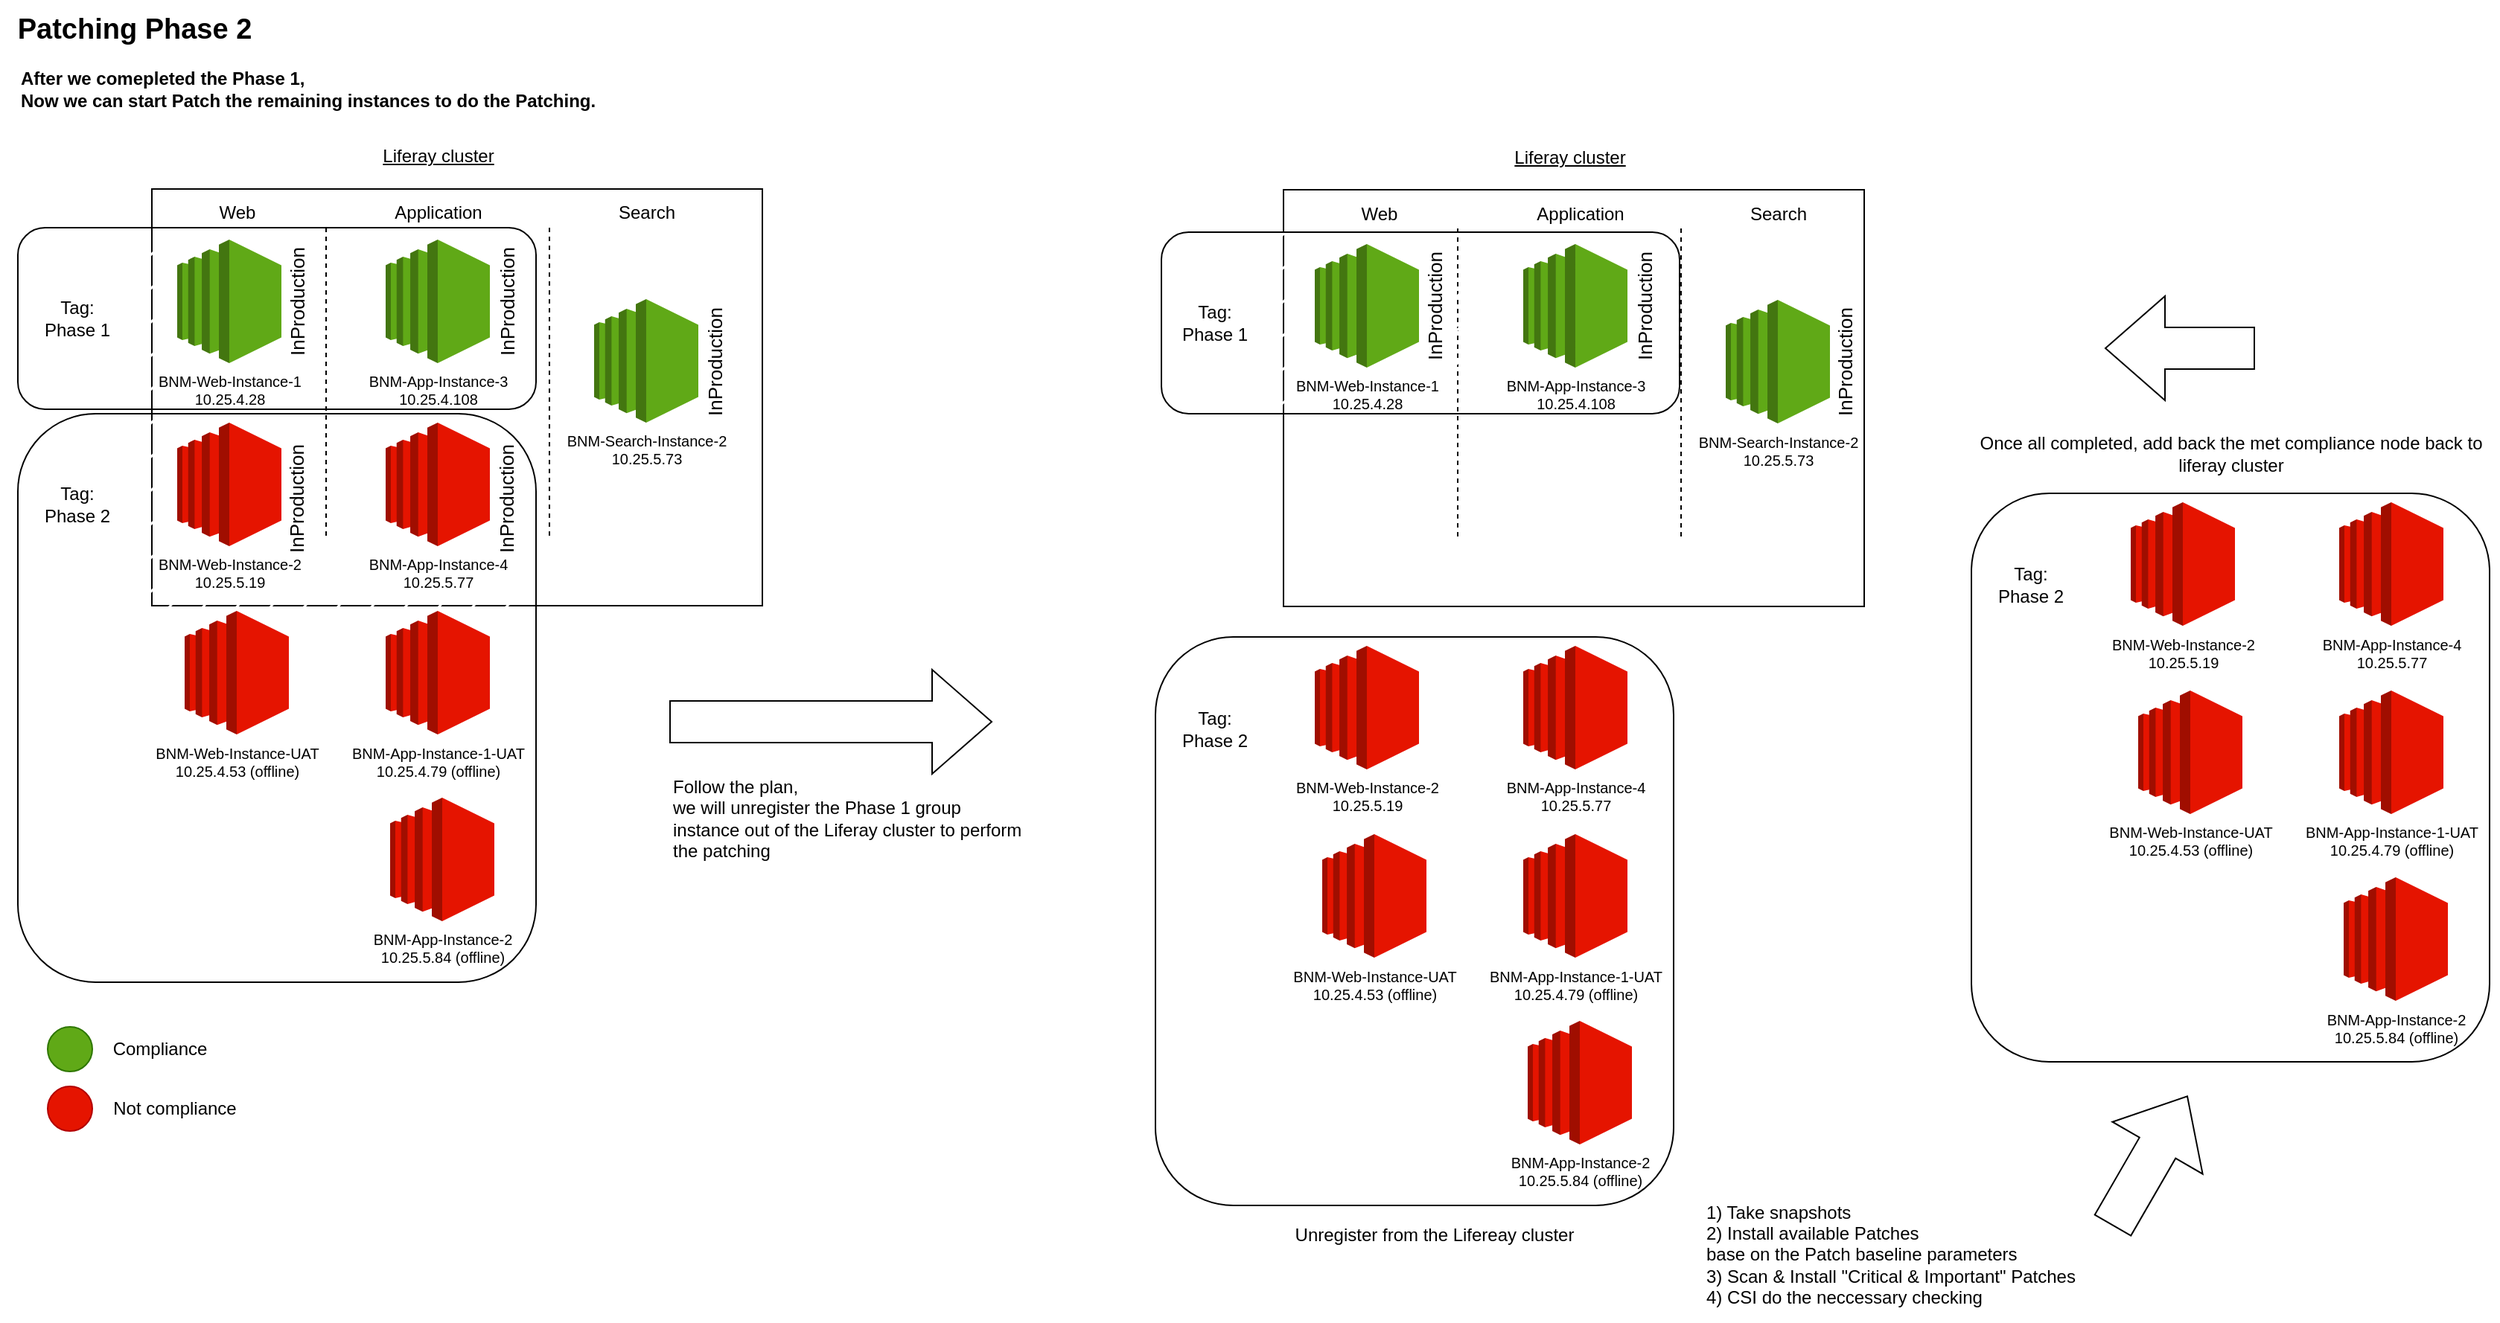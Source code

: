 <mxfile version="22.0.1" type="github">
  <diagram name="Page-1" id="beE_4dxmIc5Rx972VI1b">
    <mxGraphModel dx="2275" dy="1265" grid="1" gridSize="10" guides="1" tooltips="1" connect="1" arrows="1" fold="1" page="1" pageScale="1" pageWidth="850" pageHeight="1100" math="0" shadow="0">
      <root>
        <mxCell id="0" />
        <mxCell id="1" parent="0" />
        <mxCell id="F5lLC6z1OZfWjeG4dIKi-2" value="After we comepleted the Phase 1,&amp;nbsp;&lt;br&gt;Now we can start Patch the remaining instances to do the Patching." style="text;html=1;align=left;verticalAlign=middle;resizable=0;points=[];autosize=1;strokeColor=none;fillColor=none;fontStyle=1" vertex="1" parent="1">
          <mxGeometry x="30" y="60" width="410" height="40" as="geometry" />
        </mxCell>
        <mxCell id="F5lLC6z1OZfWjeG4dIKi-3" value="Patching Phase 2" style="text;html=1;align=center;verticalAlign=middle;resizable=0;points=[];autosize=1;strokeColor=none;fillColor=none;fontStyle=1;fontSize=19;" vertex="1" parent="1">
          <mxGeometry x="18" y="20" width="180" height="40" as="geometry" />
        </mxCell>
        <mxCell id="F5lLC6z1OZfWjeG4dIKi-97" value="" style="ellipse;whiteSpace=wrap;html=1;aspect=fixed;fillColor=#60a917;fontColor=#ffffff;strokeColor=#2D7600;" vertex="1" parent="1">
          <mxGeometry x="50" y="710" width="30" height="30" as="geometry" />
        </mxCell>
        <mxCell id="F5lLC6z1OZfWjeG4dIKi-98" value="" style="ellipse;whiteSpace=wrap;html=1;aspect=fixed;fillColor=#e51400;fontColor=#ffffff;strokeColor=#B20000;" vertex="1" parent="1">
          <mxGeometry x="50" y="750" width="30" height="30" as="geometry" />
        </mxCell>
        <mxCell id="F5lLC6z1OZfWjeG4dIKi-99" value="Compliance" style="text;html=1;align=center;verticalAlign=middle;resizable=0;points=[];autosize=1;strokeColor=none;fillColor=none;" vertex="1" parent="1">
          <mxGeometry x="80" y="710" width="90" height="30" as="geometry" />
        </mxCell>
        <mxCell id="F5lLC6z1OZfWjeG4dIKi-100" value="Not compliance" style="text;html=1;align=center;verticalAlign=middle;resizable=0;points=[];autosize=1;strokeColor=none;fillColor=none;" vertex="1" parent="1">
          <mxGeometry x="80" y="750" width="110" height="30" as="geometry" />
        </mxCell>
        <mxCell id="F5lLC6z1OZfWjeG4dIKi-101" value="" style="rounded=0;whiteSpace=wrap;html=1;" vertex="1" parent="1">
          <mxGeometry x="120" y="147" width="410" height="280" as="geometry" />
        </mxCell>
        <mxCell id="F5lLC6z1OZfWjeG4dIKi-102" value="" style="endArrow=none;dashed=1;html=1;rounded=0;shadow=0;" edge="1" parent="1">
          <mxGeometry width="50" height="50" relative="1" as="geometry">
            <mxPoint x="387" y="380" as="sourcePoint" />
            <mxPoint x="387" y="170" as="targetPoint" />
          </mxGeometry>
        </mxCell>
        <mxCell id="F5lLC6z1OZfWjeG4dIKi-103" value="Web" style="text;html=1;align=center;verticalAlign=middle;resizable=0;points=[];autosize=1;strokeColor=none;fillColor=none;shadow=0;" vertex="1" parent="1">
          <mxGeometry x="152" y="148" width="50" height="30" as="geometry" />
        </mxCell>
        <mxCell id="F5lLC6z1OZfWjeG4dIKi-104" value="Application" style="text;html=1;align=center;verticalAlign=middle;resizable=0;points=[];autosize=1;strokeColor=none;fillColor=none;shadow=0;" vertex="1" parent="1">
          <mxGeometry x="272" y="148" width="80" height="30" as="geometry" />
        </mxCell>
        <mxCell id="F5lLC6z1OZfWjeG4dIKi-105" value="Search" style="text;html=1;align=center;verticalAlign=middle;resizable=0;points=[];autosize=1;strokeColor=none;fillColor=none;shadow=0;" vertex="1" parent="1">
          <mxGeometry x="422" y="148" width="60" height="30" as="geometry" />
        </mxCell>
        <mxCell id="F5lLC6z1OZfWjeG4dIKi-106" value="&lt;font color=&quot;#000000&quot;&gt;BNM-Search-Instance-2&lt;br&gt;10.25.5.73&lt;/font&gt;" style="outlineConnect=0;dashed=0;verticalLabelPosition=bottom;verticalAlign=top;align=center;html=1;shape=mxgraph.aws3.ec2;fillColor=#60a917;shadow=0;fontSize=10;fontColor=#ffffff;strokeColor=#2D7600;" vertex="1" parent="1">
          <mxGeometry x="417" y="221" width="70" height="83" as="geometry" />
        </mxCell>
        <mxCell id="F5lLC6z1OZfWjeG4dIKi-107" value="Liferay cluster" style="text;html=1;align=center;verticalAlign=middle;resizable=0;points=[];autosize=1;strokeColor=none;fillColor=none;fontStyle=4" vertex="1" parent="1">
          <mxGeometry x="262" y="110" width="100" height="30" as="geometry" />
        </mxCell>
        <mxCell id="F5lLC6z1OZfWjeG4dIKi-108" value="" style="rounded=1;whiteSpace=wrap;html=1;fillStyle=hatch;" vertex="1" parent="1">
          <mxGeometry x="30" y="173" width="348" height="122" as="geometry" />
        </mxCell>
        <mxCell id="F5lLC6z1OZfWjeG4dIKi-109" value="BNM-Web-Instance-1&lt;br&gt;10.25.4.28" style="outlineConnect=0;dashed=0;verticalLabelPosition=bottom;verticalAlign=top;align=center;html=1;shape=mxgraph.aws3.ec2;fillColor=#60a917;shadow=0;fontSize=10;fontColor=#000000;strokeColor=#2D7600;labelBorderColor=none;" vertex="1" parent="1">
          <mxGeometry x="137" y="181" width="70" height="83" as="geometry" />
        </mxCell>
        <mxCell id="F5lLC6z1OZfWjeG4dIKi-110" value="BNM-App-Instance-3&lt;br&gt;10.25.4.108" style="outlineConnect=0;dashed=0;verticalLabelPosition=bottom;verticalAlign=top;align=center;html=1;shape=mxgraph.aws3.ec2;fillColor=#60a917;shadow=0;fontSize=10;fontColor=#000000;strokeColor=#2D7600;labelBorderColor=none;" vertex="1" parent="1">
          <mxGeometry x="277" y="181" width="70" height="83" as="geometry" />
        </mxCell>
        <mxCell id="F5lLC6z1OZfWjeG4dIKi-111" value="" style="rounded=1;whiteSpace=wrap;html=1;labelBorderColor=none;fillStyle=hatch;" vertex="1" parent="1">
          <mxGeometry x="30" y="298" width="348" height="382" as="geometry" />
        </mxCell>
        <mxCell id="F5lLC6z1OZfWjeG4dIKi-112" value="BNM-App-Instance-4&lt;br&gt;10.25.5.77" style="outlineConnect=0;dashed=0;verticalLabelPosition=bottom;verticalAlign=top;align=center;html=1;shape=mxgraph.aws3.ec2;fillColor=#e51400;shadow=0;fontSize=10;fontColor=#000000;strokeColor=#B20000;labelBorderColor=none;" vertex="1" parent="1">
          <mxGeometry x="277" y="304" width="70" height="83" as="geometry" />
        </mxCell>
        <mxCell id="F5lLC6z1OZfWjeG4dIKi-113" value="BNM-Web-Instance-2&lt;br&gt;10.25.5.19" style="outlineConnect=0;dashed=0;verticalLabelPosition=bottom;verticalAlign=top;align=center;html=1;shape=mxgraph.aws3.ec2;fillColor=#e51400;shadow=0;fontSize=10;fontColor=#000000;strokeColor=#B20000;labelBorderColor=none;" vertex="1" parent="1">
          <mxGeometry x="137" y="304" width="70" height="83" as="geometry" />
        </mxCell>
        <mxCell id="F5lLC6z1OZfWjeG4dIKi-114" value="Tag: Phase 1" style="text;html=1;strokeColor=none;fillColor=none;align=center;verticalAlign=middle;whiteSpace=wrap;rounded=0;" vertex="1" parent="1">
          <mxGeometry x="40" y="219" width="60" height="30" as="geometry" />
        </mxCell>
        <mxCell id="F5lLC6z1OZfWjeG4dIKi-115" value="Tag: Phase 2" style="text;html=1;strokeColor=none;fillColor=none;align=center;verticalAlign=middle;whiteSpace=wrap;rounded=0;" vertex="1" parent="1">
          <mxGeometry x="40" y="344" width="60" height="30" as="geometry" />
        </mxCell>
        <mxCell id="F5lLC6z1OZfWjeG4dIKi-116" value="BNM-App-Instance-1-UAT&lt;br&gt;10.25.4.79 (offline)" style="outlineConnect=0;dashed=0;verticalLabelPosition=bottom;verticalAlign=top;align=center;html=1;shape=mxgraph.aws3.ec2;fillColor=#e51400;shadow=0;fontSize=10;fontColor=#000000;strokeColor=#B20000;labelBorderColor=none;" vertex="1" parent="1">
          <mxGeometry x="277" y="430.5" width="70" height="83" as="geometry" />
        </mxCell>
        <mxCell id="F5lLC6z1OZfWjeG4dIKi-117" value="BNM-Web-Instance-UAT&lt;br&gt;10.25.4.53 (offline)" style="outlineConnect=0;dashed=0;verticalLabelPosition=bottom;verticalAlign=top;align=center;html=1;shape=mxgraph.aws3.ec2;fillColor=#e51400;shadow=0;fontSize=10;fontColor=#000000;strokeColor=#B20000;labelBorderColor=none;" vertex="1" parent="1">
          <mxGeometry x="142" y="430.5" width="70" height="83" as="geometry" />
        </mxCell>
        <mxCell id="F5lLC6z1OZfWjeG4dIKi-118" value="BNM-App-Instance-2&lt;br&gt;10.25.5.84 (offline)" style="outlineConnect=0;dashed=0;verticalLabelPosition=bottom;verticalAlign=top;align=center;html=1;shape=mxgraph.aws3.ec2;fillColor=#e51400;shadow=0;fontSize=10;fontColor=#000000;strokeColor=#B20000;labelBorderColor=none;" vertex="1" parent="1">
          <mxGeometry x="280" y="556" width="70" height="83" as="geometry" />
        </mxCell>
        <mxCell id="F5lLC6z1OZfWjeG4dIKi-119" value="" style="endArrow=none;dashed=1;html=1;rounded=0;shadow=0;" edge="1" parent="1">
          <mxGeometry width="50" height="50" relative="1" as="geometry">
            <mxPoint x="237" y="380" as="sourcePoint" />
            <mxPoint x="237" y="170" as="targetPoint" />
          </mxGeometry>
        </mxCell>
        <mxCell id="F5lLC6z1OZfWjeG4dIKi-120" value="Follow the plan,&amp;nbsp;&lt;br&gt;we will unregister the Phase 1 group&amp;nbsp;&lt;br&gt;instance out of the Liferay cluster to perform&amp;nbsp;&lt;br&gt;the patching" style="text;html=1;align=left;verticalAlign=middle;resizable=0;points=[];autosize=1;strokeColor=none;fillColor=none;" vertex="1" parent="1">
          <mxGeometry x="468" y="534.5" width="260" height="70" as="geometry" />
        </mxCell>
        <mxCell id="F5lLC6z1OZfWjeG4dIKi-121" value="" style="rounded=0;whiteSpace=wrap;html=1;" vertex="1" parent="1">
          <mxGeometry x="880" y="147.5" width="390" height="280" as="geometry" />
        </mxCell>
        <mxCell id="F5lLC6z1OZfWjeG4dIKi-122" value="" style="endArrow=none;dashed=1;html=1;rounded=0;shadow=0;" edge="1" parent="1">
          <mxGeometry width="50" height="50" relative="1" as="geometry">
            <mxPoint x="1147" y="380.5" as="sourcePoint" />
            <mxPoint x="1147" y="170.5" as="targetPoint" />
          </mxGeometry>
        </mxCell>
        <mxCell id="F5lLC6z1OZfWjeG4dIKi-123" value="Web" style="text;html=1;align=center;verticalAlign=middle;resizable=0;points=[];autosize=1;strokeColor=none;fillColor=none;shadow=0;" vertex="1" parent="1">
          <mxGeometry x="919" y="148.5" width="50" height="30" as="geometry" />
        </mxCell>
        <mxCell id="F5lLC6z1OZfWjeG4dIKi-124" value="Application" style="text;html=1;align=center;verticalAlign=middle;resizable=0;points=[];autosize=1;strokeColor=none;fillColor=none;shadow=0;" vertex="1" parent="1">
          <mxGeometry x="1039" y="148.5" width="80" height="30" as="geometry" />
        </mxCell>
        <mxCell id="F5lLC6z1OZfWjeG4dIKi-125" value="Search" style="text;html=1;align=center;verticalAlign=middle;resizable=0;points=[];autosize=1;strokeColor=none;fillColor=none;shadow=0;" vertex="1" parent="1">
          <mxGeometry x="1182" y="148.5" width="60" height="30" as="geometry" />
        </mxCell>
        <mxCell id="F5lLC6z1OZfWjeG4dIKi-126" value="&lt;font color=&quot;#000000&quot;&gt;BNM-Search-Instance-2&lt;br&gt;10.25.5.73&lt;/font&gt;" style="outlineConnect=0;dashed=0;verticalLabelPosition=bottom;verticalAlign=top;align=center;html=1;shape=mxgraph.aws3.ec2;fillColor=#60a917;shadow=0;fontSize=10;fontColor=#ffffff;strokeColor=#2D7600;" vertex="1" parent="1">
          <mxGeometry x="1177" y="221.5" width="70" height="83" as="geometry" />
        </mxCell>
        <mxCell id="F5lLC6z1OZfWjeG4dIKi-127" value="Liferay cluster" style="text;html=1;align=center;verticalAlign=middle;resizable=0;points=[];autosize=1;strokeColor=none;fillColor=none;fontStyle=4" vertex="1" parent="1">
          <mxGeometry x="1022" y="110.5" width="100" height="30" as="geometry" />
        </mxCell>
        <mxCell id="F5lLC6z1OZfWjeG4dIKi-131" value="" style="rounded=1;whiteSpace=wrap;html=1;labelBorderColor=none;fillStyle=hatch;" vertex="1" parent="1">
          <mxGeometry x="794" y="448" width="348" height="382" as="geometry" />
        </mxCell>
        <mxCell id="F5lLC6z1OZfWjeG4dIKi-132" value="BNM-App-Instance-4&lt;br&gt;10.25.5.77" style="outlineConnect=0;dashed=0;verticalLabelPosition=bottom;verticalAlign=top;align=center;html=1;shape=mxgraph.aws3.ec2;fillColor=#e51400;shadow=0;fontSize=10;fontColor=#000000;strokeColor=#B20000;labelBorderColor=none;" vertex="1" parent="1">
          <mxGeometry x="1041" y="454" width="70" height="83" as="geometry" />
        </mxCell>
        <mxCell id="F5lLC6z1OZfWjeG4dIKi-133" value="BNM-Web-Instance-2&lt;br&gt;10.25.5.19" style="outlineConnect=0;dashed=0;verticalLabelPosition=bottom;verticalAlign=top;align=center;html=1;shape=mxgraph.aws3.ec2;fillColor=#e51400;shadow=0;fontSize=10;fontColor=#000000;strokeColor=#B20000;labelBorderColor=none;" vertex="1" parent="1">
          <mxGeometry x="901" y="454" width="70" height="83" as="geometry" />
        </mxCell>
        <mxCell id="F5lLC6z1OZfWjeG4dIKi-135" value="Tag: Phase 2" style="text;html=1;strokeColor=none;fillColor=none;align=center;verticalAlign=middle;whiteSpace=wrap;rounded=0;" vertex="1" parent="1">
          <mxGeometry x="804" y="494.5" width="60" height="30" as="geometry" />
        </mxCell>
        <mxCell id="F5lLC6z1OZfWjeG4dIKi-136" value="BNM-App-Instance-1-UAT&lt;br&gt;10.25.4.79 (offline)" style="outlineConnect=0;dashed=0;verticalLabelPosition=bottom;verticalAlign=top;align=center;html=1;shape=mxgraph.aws3.ec2;fillColor=#e51400;shadow=0;fontSize=10;fontColor=#000000;strokeColor=#B20000;labelBorderColor=none;" vertex="1" parent="1">
          <mxGeometry x="1041" y="580.5" width="70" height="83" as="geometry" />
        </mxCell>
        <mxCell id="F5lLC6z1OZfWjeG4dIKi-137" value="BNM-Web-Instance-UAT&lt;br&gt;10.25.4.53 (offline)" style="outlineConnect=0;dashed=0;verticalLabelPosition=bottom;verticalAlign=top;align=center;html=1;shape=mxgraph.aws3.ec2;fillColor=#e51400;shadow=0;fontSize=10;fontColor=#000000;strokeColor=#B20000;labelBorderColor=none;" vertex="1" parent="1">
          <mxGeometry x="906" y="580.5" width="70" height="83" as="geometry" />
        </mxCell>
        <mxCell id="F5lLC6z1OZfWjeG4dIKi-138" value="BNM-App-Instance-2&lt;br&gt;10.25.5.84 (offline)" style="outlineConnect=0;dashed=0;verticalLabelPosition=bottom;verticalAlign=top;align=center;html=1;shape=mxgraph.aws3.ec2;fillColor=#e51400;shadow=0;fontSize=10;fontColor=#000000;strokeColor=#B20000;labelBorderColor=none;" vertex="1" parent="1">
          <mxGeometry x="1044" y="706" width="70" height="83" as="geometry" />
        </mxCell>
        <mxCell id="F5lLC6z1OZfWjeG4dIKi-139" value="" style="endArrow=none;dashed=1;html=1;rounded=0;shadow=0;" edge="1" parent="1">
          <mxGeometry width="50" height="50" relative="1" as="geometry">
            <mxPoint x="997" y="380.5" as="sourcePoint" />
            <mxPoint x="997" y="170.5" as="targetPoint" />
          </mxGeometry>
        </mxCell>
        <mxCell id="F5lLC6z1OZfWjeG4dIKi-140" value="1) Take snapshots&lt;br&gt;2) Install available Patches &lt;br&gt;base on the Patch baseline parameters&lt;br&gt;3) Scan &amp;amp; Install &quot;Critical &amp;amp; Important&quot; Patches&lt;br&gt;4) CSI do the neccessary checking&amp;nbsp;" style="text;html=1;align=left;verticalAlign=middle;resizable=0;points=[];autosize=1;strokeColor=none;fillColor=none;" vertex="1" parent="1">
          <mxGeometry x="1162" y="818" width="270" height="90" as="geometry" />
        </mxCell>
        <mxCell id="F5lLC6z1OZfWjeG4dIKi-145" value="Unregister from the Lifereay cluster" style="text;html=1;align=center;verticalAlign=middle;resizable=0;points=[];autosize=1;strokeColor=none;fillColor=none;" vertex="1" parent="1">
          <mxGeometry x="876" y="835" width="210" height="30" as="geometry" />
        </mxCell>
        <mxCell id="F5lLC6z1OZfWjeG4dIKi-146" value="Once all completed, add back the met compliance node back to&lt;br&gt;liferay cluster" style="text;html=1;align=center;verticalAlign=middle;resizable=0;points=[];autosize=1;strokeColor=none;fillColor=none;" vertex="1" parent="1">
          <mxGeometry x="1336" y="304.5" width="360" height="40" as="geometry" />
        </mxCell>
        <mxCell id="F5lLC6z1OZfWjeG4dIKi-147" value="InProduction" style="text;html=1;strokeColor=none;fillColor=none;align=center;verticalAlign=middle;whiteSpace=wrap;rounded=0;rotation=-90;fontSize=13;" vertex="1" parent="1">
          <mxGeometry x="468" y="248" width="60" height="30" as="geometry" />
        </mxCell>
        <mxCell id="F5lLC6z1OZfWjeG4dIKi-148" value="" style="html=1;shadow=0;dashed=0;align=center;verticalAlign=middle;shape=mxgraph.arrows2.arrow;dy=0.6;dx=40;notch=0;" vertex="1" parent="1">
          <mxGeometry x="468" y="470" width="216" height="70" as="geometry" />
        </mxCell>
        <mxCell id="F5lLC6z1OZfWjeG4dIKi-149" value="InProduction" style="text;html=1;strokeColor=none;fillColor=none;align=center;verticalAlign=middle;whiteSpace=wrap;rounded=0;rotation=-90;fontSize=13;" vertex="1" parent="1">
          <mxGeometry x="328" y="207.5" width="60" height="30" as="geometry" />
        </mxCell>
        <mxCell id="F5lLC6z1OZfWjeG4dIKi-150" value="InProduction" style="text;html=1;strokeColor=none;fillColor=none;align=center;verticalAlign=middle;whiteSpace=wrap;rounded=0;rotation=-90;fontSize=13;" vertex="1" parent="1">
          <mxGeometry x="187" y="207.5" width="60" height="30" as="geometry" />
        </mxCell>
        <mxCell id="F5lLC6z1OZfWjeG4dIKi-151" value="InProduction" style="text;html=1;strokeColor=none;fillColor=none;align=center;verticalAlign=middle;whiteSpace=wrap;rounded=0;rotation=-90;fontSize=13;" vertex="1" parent="1">
          <mxGeometry x="187" y="340" width="60" height="30" as="geometry" />
        </mxCell>
        <mxCell id="F5lLC6z1OZfWjeG4dIKi-152" value="InProduction" style="text;html=1;strokeColor=none;fillColor=none;align=center;verticalAlign=middle;whiteSpace=wrap;rounded=0;rotation=-90;fontSize=13;" vertex="1" parent="1">
          <mxGeometry x="328" y="340" width="60" height="30" as="geometry" />
        </mxCell>
        <mxCell id="F5lLC6z1OZfWjeG4dIKi-154" value="" style="html=1;shadow=0;dashed=0;align=center;verticalAlign=middle;shape=mxgraph.arrows2.arrow;dy=0.6;dx=40;notch=0;rotation=-60;" vertex="1" parent="1">
          <mxGeometry x="1412" y="765" width="100" height="70" as="geometry" />
        </mxCell>
        <mxCell id="F5lLC6z1OZfWjeG4dIKi-155" value="" style="html=1;shadow=0;dashed=0;align=center;verticalAlign=middle;shape=mxgraph.arrows2.arrow;dy=0.6;dx=40;notch=0;rotation=-180;" vertex="1" parent="1">
          <mxGeometry x="1432" y="219" width="100" height="70" as="geometry" />
        </mxCell>
        <mxCell id="F5lLC6z1OZfWjeG4dIKi-160" value="" style="rounded=1;whiteSpace=wrap;html=1;fillStyle=hatch;" vertex="1" parent="1">
          <mxGeometry x="798" y="176" width="348" height="122" as="geometry" />
        </mxCell>
        <mxCell id="F5lLC6z1OZfWjeG4dIKi-161" value="BNM-Web-Instance-1&lt;br&gt;10.25.4.28" style="outlineConnect=0;dashed=0;verticalLabelPosition=bottom;verticalAlign=top;align=center;html=1;shape=mxgraph.aws3.ec2;fillColor=#60a917;shadow=0;fontSize=10;fontColor=#000000;strokeColor=#2D7600;labelBorderColor=none;" vertex="1" parent="1">
          <mxGeometry x="901" y="184" width="70" height="83" as="geometry" />
        </mxCell>
        <mxCell id="F5lLC6z1OZfWjeG4dIKi-162" value="BNM-App-Instance-3&lt;br&gt;10.25.4.108" style="outlineConnect=0;dashed=0;verticalLabelPosition=bottom;verticalAlign=top;align=center;html=1;shape=mxgraph.aws3.ec2;fillColor=#60a917;shadow=0;fontSize=10;fontColor=#000000;strokeColor=#2D7600;labelBorderColor=none;" vertex="1" parent="1">
          <mxGeometry x="1041" y="184" width="70" height="83" as="geometry" />
        </mxCell>
        <mxCell id="F5lLC6z1OZfWjeG4dIKi-163" value="Tag: Phase 1" style="text;html=1;strokeColor=none;fillColor=none;align=center;verticalAlign=middle;whiteSpace=wrap;rounded=0;" vertex="1" parent="1">
          <mxGeometry x="804" y="222" width="60" height="30" as="geometry" />
        </mxCell>
        <mxCell id="F5lLC6z1OZfWjeG4dIKi-164" value="InProduction" style="text;html=1;strokeColor=none;fillColor=none;align=center;verticalAlign=middle;whiteSpace=wrap;rounded=0;rotation=-90;fontSize=13;" vertex="1" parent="1">
          <mxGeometry x="1092" y="210.5" width="60" height="30" as="geometry" />
        </mxCell>
        <mxCell id="F5lLC6z1OZfWjeG4dIKi-165" value="InProduction" style="text;html=1;strokeColor=none;fillColor=none;align=center;verticalAlign=middle;whiteSpace=wrap;rounded=0;rotation=-90;fontSize=13;" vertex="1" parent="1">
          <mxGeometry x="951" y="210.5" width="60" height="30" as="geometry" />
        </mxCell>
        <mxCell id="F5lLC6z1OZfWjeG4dIKi-166" value="" style="rounded=1;whiteSpace=wrap;html=1;labelBorderColor=none;fillStyle=hatch;" vertex="1" parent="1">
          <mxGeometry x="1342" y="351.5" width="348" height="382" as="geometry" />
        </mxCell>
        <mxCell id="F5lLC6z1OZfWjeG4dIKi-167" value="BNM-App-Instance-4&lt;br&gt;10.25.5.77" style="outlineConnect=0;dashed=0;verticalLabelPosition=bottom;verticalAlign=top;align=center;html=1;shape=mxgraph.aws3.ec2;fillColor=#e51400;shadow=0;fontSize=10;fontColor=#000000;strokeColor=#B20000;labelBorderColor=none;" vertex="1" parent="1">
          <mxGeometry x="1589" y="357.5" width="70" height="83" as="geometry" />
        </mxCell>
        <mxCell id="F5lLC6z1OZfWjeG4dIKi-168" value="BNM-Web-Instance-2&lt;br&gt;10.25.5.19" style="outlineConnect=0;dashed=0;verticalLabelPosition=bottom;verticalAlign=top;align=center;html=1;shape=mxgraph.aws3.ec2;fillColor=#e51400;shadow=0;fontSize=10;fontColor=#000000;strokeColor=#B20000;labelBorderColor=none;" vertex="1" parent="1">
          <mxGeometry x="1449" y="357.5" width="70" height="83" as="geometry" />
        </mxCell>
        <mxCell id="F5lLC6z1OZfWjeG4dIKi-169" value="Tag: Phase 2" style="text;html=1;strokeColor=none;fillColor=none;align=center;verticalAlign=middle;whiteSpace=wrap;rounded=0;" vertex="1" parent="1">
          <mxGeometry x="1352" y="398" width="60" height="30" as="geometry" />
        </mxCell>
        <mxCell id="F5lLC6z1OZfWjeG4dIKi-170" value="BNM-App-Instance-1-UAT&lt;br&gt;10.25.4.79 (offline)" style="outlineConnect=0;dashed=0;verticalLabelPosition=bottom;verticalAlign=top;align=center;html=1;shape=mxgraph.aws3.ec2;fillColor=#e51400;shadow=0;fontSize=10;fontColor=#000000;strokeColor=#B20000;labelBorderColor=none;" vertex="1" parent="1">
          <mxGeometry x="1589" y="484" width="70" height="83" as="geometry" />
        </mxCell>
        <mxCell id="F5lLC6z1OZfWjeG4dIKi-171" value="BNM-Web-Instance-UAT&lt;br&gt;10.25.4.53 (offline)" style="outlineConnect=0;dashed=0;verticalLabelPosition=bottom;verticalAlign=top;align=center;html=1;shape=mxgraph.aws3.ec2;fillColor=#e51400;shadow=0;fontSize=10;fontColor=#000000;strokeColor=#B20000;labelBorderColor=none;" vertex="1" parent="1">
          <mxGeometry x="1454" y="484" width="70" height="83" as="geometry" />
        </mxCell>
        <mxCell id="F5lLC6z1OZfWjeG4dIKi-172" value="BNM-App-Instance-2&lt;br&gt;10.25.5.84 (offline)" style="outlineConnect=0;dashed=0;verticalLabelPosition=bottom;verticalAlign=top;align=center;html=1;shape=mxgraph.aws3.ec2;fillColor=#e51400;shadow=0;fontSize=10;fontColor=#000000;strokeColor=#B20000;labelBorderColor=none;" vertex="1" parent="1">
          <mxGeometry x="1592" y="609.5" width="70" height="83" as="geometry" />
        </mxCell>
        <mxCell id="F5lLC6z1OZfWjeG4dIKi-174" value="InProduction" style="text;html=1;strokeColor=none;fillColor=none;align=center;verticalAlign=middle;whiteSpace=wrap;rounded=0;rotation=-90;fontSize=13;" vertex="1" parent="1">
          <mxGeometry x="1227" y="248" width="60" height="30" as="geometry" />
        </mxCell>
      </root>
    </mxGraphModel>
  </diagram>
</mxfile>
